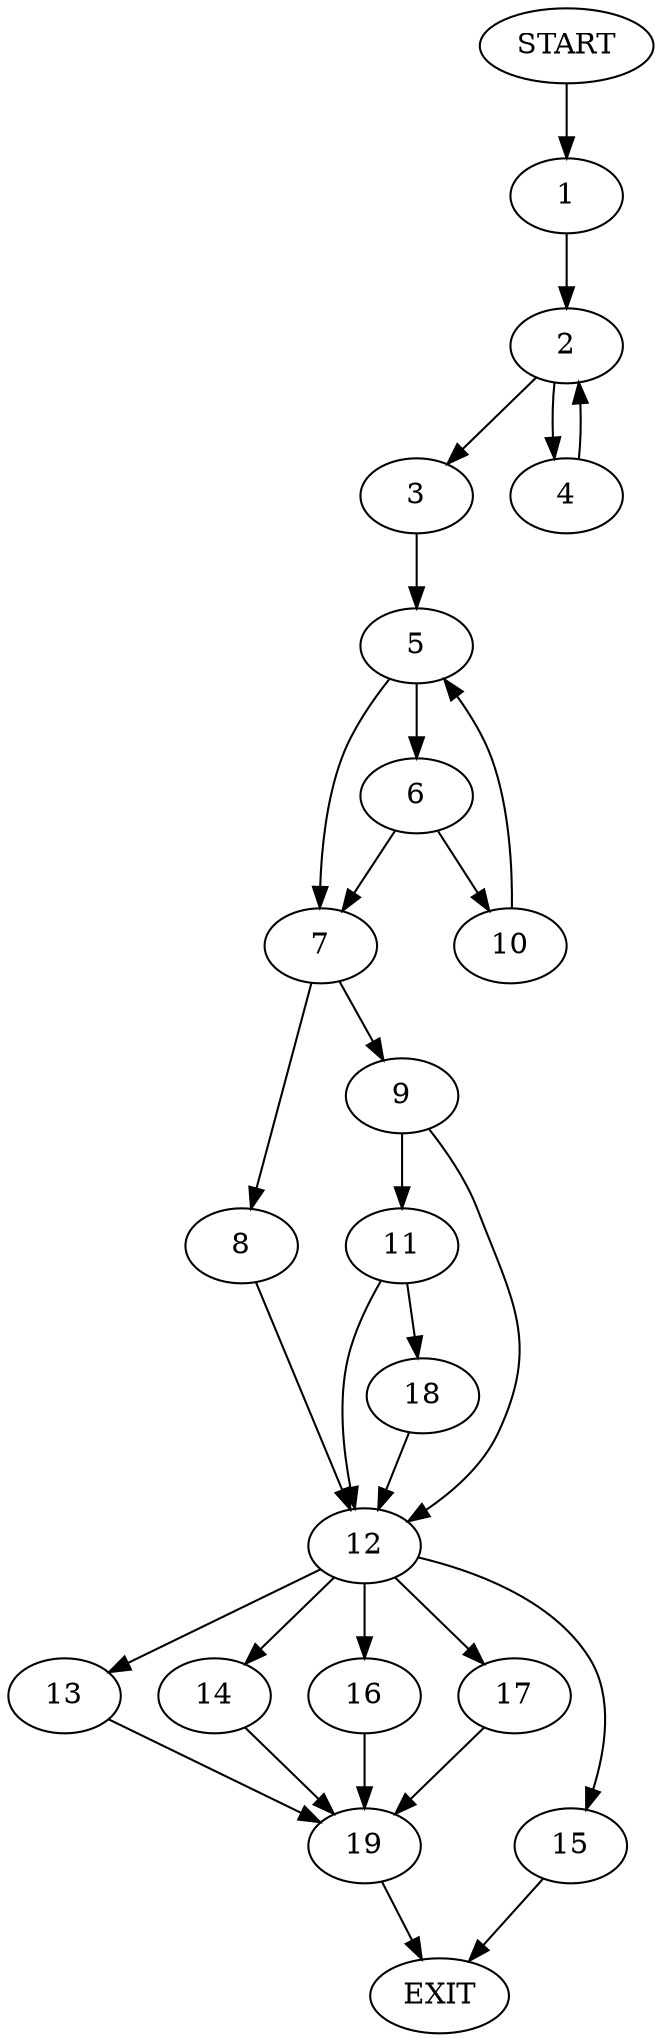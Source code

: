 digraph {
0 [label="START"]
20 [label="EXIT"]
0 -> 1
1 -> 2
2 -> 3
2 -> 4
4 -> 2
3 -> 5
5 -> 6
5 -> 7
7 -> 8
7 -> 9
6 -> 10
6 -> 7
10 -> 5
9 -> 11
9 -> 12
8 -> 12
12 -> 13
12 -> 14
12 -> 15
12 -> 16
12 -> 17
11 -> 18
11 -> 12
18 -> 12
17 -> 19
15 -> 20
16 -> 19
13 -> 19
14 -> 19
19 -> 20
}
